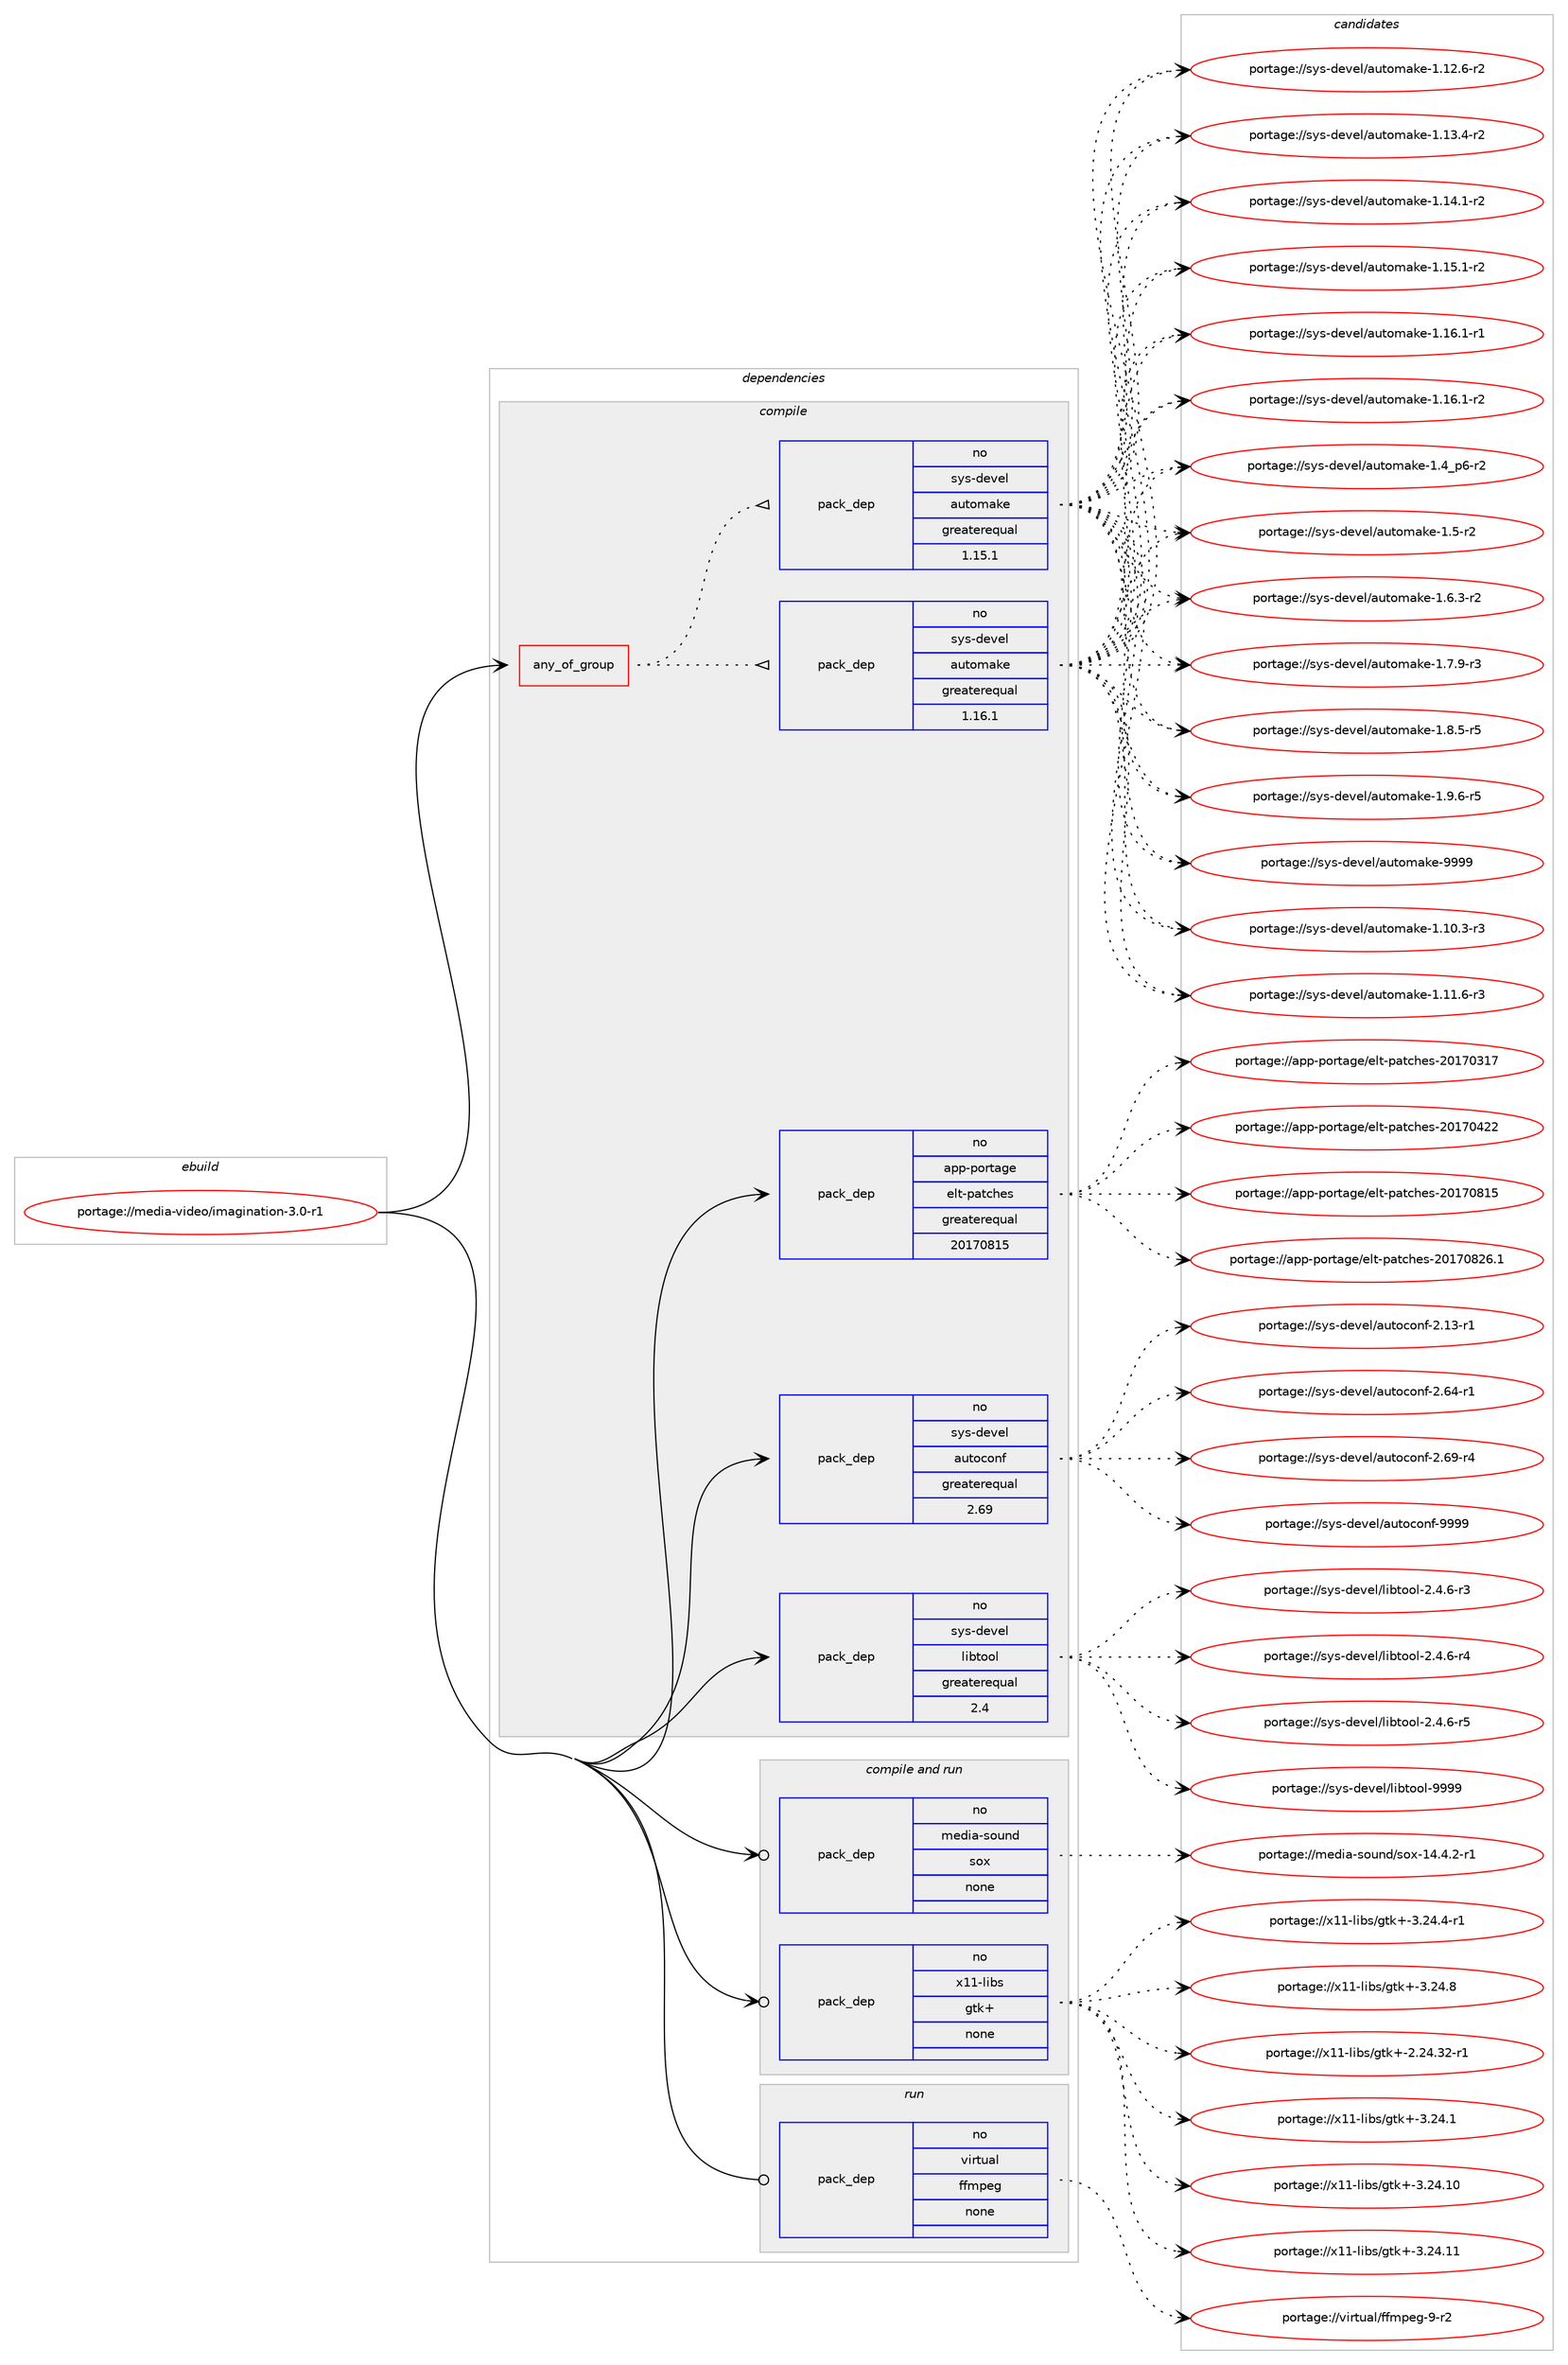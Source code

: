 digraph prolog {

# *************
# Graph options
# *************

newrank=true;
concentrate=true;
compound=true;
graph [rankdir=LR,fontname=Helvetica,fontsize=10,ranksep=1.5];#, ranksep=2.5, nodesep=0.2];
edge  [arrowhead=vee];
node  [fontname=Helvetica,fontsize=10];

# **********
# The ebuild
# **********

subgraph cluster_leftcol {
color=gray;
rank=same;
label=<<i>ebuild</i>>;
id [label="portage://media-video/imagination-3.0-r1", color=red, width=4, href="../media-video/imagination-3.0-r1.svg"];
}

# ****************
# The dependencies
# ****************

subgraph cluster_midcol {
color=gray;
label=<<i>dependencies</i>>;
subgraph cluster_compile {
fillcolor="#eeeeee";
style=filled;
label=<<i>compile</i>>;
subgraph any5436 {
dependency340706 [label=<<TABLE BORDER="0" CELLBORDER="1" CELLSPACING="0" CELLPADDING="4"><TR><TD CELLPADDING="10">any_of_group</TD></TR></TABLE>>, shape=none, color=red];subgraph pack250298 {
dependency340707 [label=<<TABLE BORDER="0" CELLBORDER="1" CELLSPACING="0" CELLPADDING="4" WIDTH="220"><TR><TD ROWSPAN="6" CELLPADDING="30">pack_dep</TD></TR><TR><TD WIDTH="110">no</TD></TR><TR><TD>sys-devel</TD></TR><TR><TD>automake</TD></TR><TR><TD>greaterequal</TD></TR><TR><TD>1.16.1</TD></TR></TABLE>>, shape=none, color=blue];
}
dependency340706:e -> dependency340707:w [weight=20,style="dotted",arrowhead="oinv"];
subgraph pack250299 {
dependency340708 [label=<<TABLE BORDER="0" CELLBORDER="1" CELLSPACING="0" CELLPADDING="4" WIDTH="220"><TR><TD ROWSPAN="6" CELLPADDING="30">pack_dep</TD></TR><TR><TD WIDTH="110">no</TD></TR><TR><TD>sys-devel</TD></TR><TR><TD>automake</TD></TR><TR><TD>greaterequal</TD></TR><TR><TD>1.15.1</TD></TR></TABLE>>, shape=none, color=blue];
}
dependency340706:e -> dependency340708:w [weight=20,style="dotted",arrowhead="oinv"];
}
id:e -> dependency340706:w [weight=20,style="solid",arrowhead="vee"];
subgraph pack250300 {
dependency340709 [label=<<TABLE BORDER="0" CELLBORDER="1" CELLSPACING="0" CELLPADDING="4" WIDTH="220"><TR><TD ROWSPAN="6" CELLPADDING="30">pack_dep</TD></TR><TR><TD WIDTH="110">no</TD></TR><TR><TD>app-portage</TD></TR><TR><TD>elt-patches</TD></TR><TR><TD>greaterequal</TD></TR><TR><TD>20170815</TD></TR></TABLE>>, shape=none, color=blue];
}
id:e -> dependency340709:w [weight=20,style="solid",arrowhead="vee"];
subgraph pack250301 {
dependency340710 [label=<<TABLE BORDER="0" CELLBORDER="1" CELLSPACING="0" CELLPADDING="4" WIDTH="220"><TR><TD ROWSPAN="6" CELLPADDING="30">pack_dep</TD></TR><TR><TD WIDTH="110">no</TD></TR><TR><TD>sys-devel</TD></TR><TR><TD>autoconf</TD></TR><TR><TD>greaterequal</TD></TR><TR><TD>2.69</TD></TR></TABLE>>, shape=none, color=blue];
}
id:e -> dependency340710:w [weight=20,style="solid",arrowhead="vee"];
subgraph pack250302 {
dependency340711 [label=<<TABLE BORDER="0" CELLBORDER="1" CELLSPACING="0" CELLPADDING="4" WIDTH="220"><TR><TD ROWSPAN="6" CELLPADDING="30">pack_dep</TD></TR><TR><TD WIDTH="110">no</TD></TR><TR><TD>sys-devel</TD></TR><TR><TD>libtool</TD></TR><TR><TD>greaterequal</TD></TR><TR><TD>2.4</TD></TR></TABLE>>, shape=none, color=blue];
}
id:e -> dependency340711:w [weight=20,style="solid",arrowhead="vee"];
}
subgraph cluster_compileandrun {
fillcolor="#eeeeee";
style=filled;
label=<<i>compile and run</i>>;
subgraph pack250303 {
dependency340712 [label=<<TABLE BORDER="0" CELLBORDER="1" CELLSPACING="0" CELLPADDING="4" WIDTH="220"><TR><TD ROWSPAN="6" CELLPADDING="30">pack_dep</TD></TR><TR><TD WIDTH="110">no</TD></TR><TR><TD>media-sound</TD></TR><TR><TD>sox</TD></TR><TR><TD>none</TD></TR><TR><TD></TD></TR></TABLE>>, shape=none, color=blue];
}
id:e -> dependency340712:w [weight=20,style="solid",arrowhead="odotvee"];
subgraph pack250304 {
dependency340713 [label=<<TABLE BORDER="0" CELLBORDER="1" CELLSPACING="0" CELLPADDING="4" WIDTH="220"><TR><TD ROWSPAN="6" CELLPADDING="30">pack_dep</TD></TR><TR><TD WIDTH="110">no</TD></TR><TR><TD>x11-libs</TD></TR><TR><TD>gtk+</TD></TR><TR><TD>none</TD></TR><TR><TD></TD></TR></TABLE>>, shape=none, color=blue];
}
id:e -> dependency340713:w [weight=20,style="solid",arrowhead="odotvee"];
}
subgraph cluster_run {
fillcolor="#eeeeee";
style=filled;
label=<<i>run</i>>;
subgraph pack250305 {
dependency340714 [label=<<TABLE BORDER="0" CELLBORDER="1" CELLSPACING="0" CELLPADDING="4" WIDTH="220"><TR><TD ROWSPAN="6" CELLPADDING="30">pack_dep</TD></TR><TR><TD WIDTH="110">no</TD></TR><TR><TD>virtual</TD></TR><TR><TD>ffmpeg</TD></TR><TR><TD>none</TD></TR><TR><TD></TD></TR></TABLE>>, shape=none, color=blue];
}
id:e -> dependency340714:w [weight=20,style="solid",arrowhead="odot"];
}
}

# **************
# The candidates
# **************

subgraph cluster_choices {
rank=same;
color=gray;
label=<<i>candidates</i>>;

subgraph choice250298 {
color=black;
nodesep=1;
choiceportage11512111545100101118101108479711711611110997107101454946494846514511451 [label="portage://sys-devel/automake-1.10.3-r3", color=red, width=4,href="../sys-devel/automake-1.10.3-r3.svg"];
choiceportage11512111545100101118101108479711711611110997107101454946494946544511451 [label="portage://sys-devel/automake-1.11.6-r3", color=red, width=4,href="../sys-devel/automake-1.11.6-r3.svg"];
choiceportage11512111545100101118101108479711711611110997107101454946495046544511450 [label="portage://sys-devel/automake-1.12.6-r2", color=red, width=4,href="../sys-devel/automake-1.12.6-r2.svg"];
choiceportage11512111545100101118101108479711711611110997107101454946495146524511450 [label="portage://sys-devel/automake-1.13.4-r2", color=red, width=4,href="../sys-devel/automake-1.13.4-r2.svg"];
choiceportage11512111545100101118101108479711711611110997107101454946495246494511450 [label="portage://sys-devel/automake-1.14.1-r2", color=red, width=4,href="../sys-devel/automake-1.14.1-r2.svg"];
choiceportage11512111545100101118101108479711711611110997107101454946495346494511450 [label="portage://sys-devel/automake-1.15.1-r2", color=red, width=4,href="../sys-devel/automake-1.15.1-r2.svg"];
choiceportage11512111545100101118101108479711711611110997107101454946495446494511449 [label="portage://sys-devel/automake-1.16.1-r1", color=red, width=4,href="../sys-devel/automake-1.16.1-r1.svg"];
choiceportage11512111545100101118101108479711711611110997107101454946495446494511450 [label="portage://sys-devel/automake-1.16.1-r2", color=red, width=4,href="../sys-devel/automake-1.16.1-r2.svg"];
choiceportage115121115451001011181011084797117116111109971071014549465295112544511450 [label="portage://sys-devel/automake-1.4_p6-r2", color=red, width=4,href="../sys-devel/automake-1.4_p6-r2.svg"];
choiceportage11512111545100101118101108479711711611110997107101454946534511450 [label="portage://sys-devel/automake-1.5-r2", color=red, width=4,href="../sys-devel/automake-1.5-r2.svg"];
choiceportage115121115451001011181011084797117116111109971071014549465446514511450 [label="portage://sys-devel/automake-1.6.3-r2", color=red, width=4,href="../sys-devel/automake-1.6.3-r2.svg"];
choiceportage115121115451001011181011084797117116111109971071014549465546574511451 [label="portage://sys-devel/automake-1.7.9-r3", color=red, width=4,href="../sys-devel/automake-1.7.9-r3.svg"];
choiceportage115121115451001011181011084797117116111109971071014549465646534511453 [label="portage://sys-devel/automake-1.8.5-r5", color=red, width=4,href="../sys-devel/automake-1.8.5-r5.svg"];
choiceportage115121115451001011181011084797117116111109971071014549465746544511453 [label="portage://sys-devel/automake-1.9.6-r5", color=red, width=4,href="../sys-devel/automake-1.9.6-r5.svg"];
choiceportage115121115451001011181011084797117116111109971071014557575757 [label="portage://sys-devel/automake-9999", color=red, width=4,href="../sys-devel/automake-9999.svg"];
dependency340707:e -> choiceportage11512111545100101118101108479711711611110997107101454946494846514511451:w [style=dotted,weight="100"];
dependency340707:e -> choiceportage11512111545100101118101108479711711611110997107101454946494946544511451:w [style=dotted,weight="100"];
dependency340707:e -> choiceportage11512111545100101118101108479711711611110997107101454946495046544511450:w [style=dotted,weight="100"];
dependency340707:e -> choiceportage11512111545100101118101108479711711611110997107101454946495146524511450:w [style=dotted,weight="100"];
dependency340707:e -> choiceportage11512111545100101118101108479711711611110997107101454946495246494511450:w [style=dotted,weight="100"];
dependency340707:e -> choiceportage11512111545100101118101108479711711611110997107101454946495346494511450:w [style=dotted,weight="100"];
dependency340707:e -> choiceportage11512111545100101118101108479711711611110997107101454946495446494511449:w [style=dotted,weight="100"];
dependency340707:e -> choiceportage11512111545100101118101108479711711611110997107101454946495446494511450:w [style=dotted,weight="100"];
dependency340707:e -> choiceportage115121115451001011181011084797117116111109971071014549465295112544511450:w [style=dotted,weight="100"];
dependency340707:e -> choiceportage11512111545100101118101108479711711611110997107101454946534511450:w [style=dotted,weight="100"];
dependency340707:e -> choiceportage115121115451001011181011084797117116111109971071014549465446514511450:w [style=dotted,weight="100"];
dependency340707:e -> choiceportage115121115451001011181011084797117116111109971071014549465546574511451:w [style=dotted,weight="100"];
dependency340707:e -> choiceportage115121115451001011181011084797117116111109971071014549465646534511453:w [style=dotted,weight="100"];
dependency340707:e -> choiceportage115121115451001011181011084797117116111109971071014549465746544511453:w [style=dotted,weight="100"];
dependency340707:e -> choiceportage115121115451001011181011084797117116111109971071014557575757:w [style=dotted,weight="100"];
}
subgraph choice250299 {
color=black;
nodesep=1;
choiceportage11512111545100101118101108479711711611110997107101454946494846514511451 [label="portage://sys-devel/automake-1.10.3-r3", color=red, width=4,href="../sys-devel/automake-1.10.3-r3.svg"];
choiceportage11512111545100101118101108479711711611110997107101454946494946544511451 [label="portage://sys-devel/automake-1.11.6-r3", color=red, width=4,href="../sys-devel/automake-1.11.6-r3.svg"];
choiceportage11512111545100101118101108479711711611110997107101454946495046544511450 [label="portage://sys-devel/automake-1.12.6-r2", color=red, width=4,href="../sys-devel/automake-1.12.6-r2.svg"];
choiceportage11512111545100101118101108479711711611110997107101454946495146524511450 [label="portage://sys-devel/automake-1.13.4-r2", color=red, width=4,href="../sys-devel/automake-1.13.4-r2.svg"];
choiceportage11512111545100101118101108479711711611110997107101454946495246494511450 [label="portage://sys-devel/automake-1.14.1-r2", color=red, width=4,href="../sys-devel/automake-1.14.1-r2.svg"];
choiceportage11512111545100101118101108479711711611110997107101454946495346494511450 [label="portage://sys-devel/automake-1.15.1-r2", color=red, width=4,href="../sys-devel/automake-1.15.1-r2.svg"];
choiceportage11512111545100101118101108479711711611110997107101454946495446494511449 [label="portage://sys-devel/automake-1.16.1-r1", color=red, width=4,href="../sys-devel/automake-1.16.1-r1.svg"];
choiceportage11512111545100101118101108479711711611110997107101454946495446494511450 [label="portage://sys-devel/automake-1.16.1-r2", color=red, width=4,href="../sys-devel/automake-1.16.1-r2.svg"];
choiceportage115121115451001011181011084797117116111109971071014549465295112544511450 [label="portage://sys-devel/automake-1.4_p6-r2", color=red, width=4,href="../sys-devel/automake-1.4_p6-r2.svg"];
choiceportage11512111545100101118101108479711711611110997107101454946534511450 [label="portage://sys-devel/automake-1.5-r2", color=red, width=4,href="../sys-devel/automake-1.5-r2.svg"];
choiceportage115121115451001011181011084797117116111109971071014549465446514511450 [label="portage://sys-devel/automake-1.6.3-r2", color=red, width=4,href="../sys-devel/automake-1.6.3-r2.svg"];
choiceportage115121115451001011181011084797117116111109971071014549465546574511451 [label="portage://sys-devel/automake-1.7.9-r3", color=red, width=4,href="../sys-devel/automake-1.7.9-r3.svg"];
choiceportage115121115451001011181011084797117116111109971071014549465646534511453 [label="portage://sys-devel/automake-1.8.5-r5", color=red, width=4,href="../sys-devel/automake-1.8.5-r5.svg"];
choiceportage115121115451001011181011084797117116111109971071014549465746544511453 [label="portage://sys-devel/automake-1.9.6-r5", color=red, width=4,href="../sys-devel/automake-1.9.6-r5.svg"];
choiceportage115121115451001011181011084797117116111109971071014557575757 [label="portage://sys-devel/automake-9999", color=red, width=4,href="../sys-devel/automake-9999.svg"];
dependency340708:e -> choiceportage11512111545100101118101108479711711611110997107101454946494846514511451:w [style=dotted,weight="100"];
dependency340708:e -> choiceportage11512111545100101118101108479711711611110997107101454946494946544511451:w [style=dotted,weight="100"];
dependency340708:e -> choiceportage11512111545100101118101108479711711611110997107101454946495046544511450:w [style=dotted,weight="100"];
dependency340708:e -> choiceportage11512111545100101118101108479711711611110997107101454946495146524511450:w [style=dotted,weight="100"];
dependency340708:e -> choiceportage11512111545100101118101108479711711611110997107101454946495246494511450:w [style=dotted,weight="100"];
dependency340708:e -> choiceportage11512111545100101118101108479711711611110997107101454946495346494511450:w [style=dotted,weight="100"];
dependency340708:e -> choiceportage11512111545100101118101108479711711611110997107101454946495446494511449:w [style=dotted,weight="100"];
dependency340708:e -> choiceportage11512111545100101118101108479711711611110997107101454946495446494511450:w [style=dotted,weight="100"];
dependency340708:e -> choiceportage115121115451001011181011084797117116111109971071014549465295112544511450:w [style=dotted,weight="100"];
dependency340708:e -> choiceportage11512111545100101118101108479711711611110997107101454946534511450:w [style=dotted,weight="100"];
dependency340708:e -> choiceportage115121115451001011181011084797117116111109971071014549465446514511450:w [style=dotted,weight="100"];
dependency340708:e -> choiceportage115121115451001011181011084797117116111109971071014549465546574511451:w [style=dotted,weight="100"];
dependency340708:e -> choiceportage115121115451001011181011084797117116111109971071014549465646534511453:w [style=dotted,weight="100"];
dependency340708:e -> choiceportage115121115451001011181011084797117116111109971071014549465746544511453:w [style=dotted,weight="100"];
dependency340708:e -> choiceportage115121115451001011181011084797117116111109971071014557575757:w [style=dotted,weight="100"];
}
subgraph choice250300 {
color=black;
nodesep=1;
choiceportage97112112451121111141169710310147101108116451129711699104101115455048495548514955 [label="portage://app-portage/elt-patches-20170317", color=red, width=4,href="../app-portage/elt-patches-20170317.svg"];
choiceportage97112112451121111141169710310147101108116451129711699104101115455048495548525050 [label="portage://app-portage/elt-patches-20170422", color=red, width=4,href="../app-portage/elt-patches-20170422.svg"];
choiceportage97112112451121111141169710310147101108116451129711699104101115455048495548564953 [label="portage://app-portage/elt-patches-20170815", color=red, width=4,href="../app-portage/elt-patches-20170815.svg"];
choiceportage971121124511211111411697103101471011081164511297116991041011154550484955485650544649 [label="portage://app-portage/elt-patches-20170826.1", color=red, width=4,href="../app-portage/elt-patches-20170826.1.svg"];
dependency340709:e -> choiceportage97112112451121111141169710310147101108116451129711699104101115455048495548514955:w [style=dotted,weight="100"];
dependency340709:e -> choiceportage97112112451121111141169710310147101108116451129711699104101115455048495548525050:w [style=dotted,weight="100"];
dependency340709:e -> choiceportage97112112451121111141169710310147101108116451129711699104101115455048495548564953:w [style=dotted,weight="100"];
dependency340709:e -> choiceportage971121124511211111411697103101471011081164511297116991041011154550484955485650544649:w [style=dotted,weight="100"];
}
subgraph choice250301 {
color=black;
nodesep=1;
choiceportage1151211154510010111810110847971171161119911111010245504649514511449 [label="portage://sys-devel/autoconf-2.13-r1", color=red, width=4,href="../sys-devel/autoconf-2.13-r1.svg"];
choiceportage1151211154510010111810110847971171161119911111010245504654524511449 [label="portage://sys-devel/autoconf-2.64-r1", color=red, width=4,href="../sys-devel/autoconf-2.64-r1.svg"];
choiceportage1151211154510010111810110847971171161119911111010245504654574511452 [label="portage://sys-devel/autoconf-2.69-r4", color=red, width=4,href="../sys-devel/autoconf-2.69-r4.svg"];
choiceportage115121115451001011181011084797117116111991111101024557575757 [label="portage://sys-devel/autoconf-9999", color=red, width=4,href="../sys-devel/autoconf-9999.svg"];
dependency340710:e -> choiceportage1151211154510010111810110847971171161119911111010245504649514511449:w [style=dotted,weight="100"];
dependency340710:e -> choiceportage1151211154510010111810110847971171161119911111010245504654524511449:w [style=dotted,weight="100"];
dependency340710:e -> choiceportage1151211154510010111810110847971171161119911111010245504654574511452:w [style=dotted,weight="100"];
dependency340710:e -> choiceportage115121115451001011181011084797117116111991111101024557575757:w [style=dotted,weight="100"];
}
subgraph choice250302 {
color=black;
nodesep=1;
choiceportage1151211154510010111810110847108105981161111111084550465246544511451 [label="portage://sys-devel/libtool-2.4.6-r3", color=red, width=4,href="../sys-devel/libtool-2.4.6-r3.svg"];
choiceportage1151211154510010111810110847108105981161111111084550465246544511452 [label="portage://sys-devel/libtool-2.4.6-r4", color=red, width=4,href="../sys-devel/libtool-2.4.6-r4.svg"];
choiceportage1151211154510010111810110847108105981161111111084550465246544511453 [label="portage://sys-devel/libtool-2.4.6-r5", color=red, width=4,href="../sys-devel/libtool-2.4.6-r5.svg"];
choiceportage1151211154510010111810110847108105981161111111084557575757 [label="portage://sys-devel/libtool-9999", color=red, width=4,href="../sys-devel/libtool-9999.svg"];
dependency340711:e -> choiceportage1151211154510010111810110847108105981161111111084550465246544511451:w [style=dotted,weight="100"];
dependency340711:e -> choiceportage1151211154510010111810110847108105981161111111084550465246544511452:w [style=dotted,weight="100"];
dependency340711:e -> choiceportage1151211154510010111810110847108105981161111111084550465246544511453:w [style=dotted,weight="100"];
dependency340711:e -> choiceportage1151211154510010111810110847108105981161111111084557575757:w [style=dotted,weight="100"];
}
subgraph choice250303 {
color=black;
nodesep=1;
choiceportage109101100105974511511111711010047115111120454952465246504511449 [label="portage://media-sound/sox-14.4.2-r1", color=red, width=4,href="../media-sound/sox-14.4.2-r1.svg"];
dependency340712:e -> choiceportage109101100105974511511111711010047115111120454952465246504511449:w [style=dotted,weight="100"];
}
subgraph choice250304 {
color=black;
nodesep=1;
choiceportage12049494510810598115471031161074345504650524651504511449 [label="portage://x11-libs/gtk+-2.24.32-r1", color=red, width=4,href="../x11-libs/gtk+-2.24.32-r1.svg"];
choiceportage12049494510810598115471031161074345514650524649 [label="portage://x11-libs/gtk+-3.24.1", color=red, width=4,href="../x11-libs/gtk+-3.24.1.svg"];
choiceportage1204949451081059811547103116107434551465052464948 [label="portage://x11-libs/gtk+-3.24.10", color=red, width=4,href="../x11-libs/gtk+-3.24.10.svg"];
choiceportage1204949451081059811547103116107434551465052464949 [label="portage://x11-libs/gtk+-3.24.11", color=red, width=4,href="../x11-libs/gtk+-3.24.11.svg"];
choiceportage120494945108105981154710311610743455146505246524511449 [label="portage://x11-libs/gtk+-3.24.4-r1", color=red, width=4,href="../x11-libs/gtk+-3.24.4-r1.svg"];
choiceportage12049494510810598115471031161074345514650524656 [label="portage://x11-libs/gtk+-3.24.8", color=red, width=4,href="../x11-libs/gtk+-3.24.8.svg"];
dependency340713:e -> choiceportage12049494510810598115471031161074345504650524651504511449:w [style=dotted,weight="100"];
dependency340713:e -> choiceportage12049494510810598115471031161074345514650524649:w [style=dotted,weight="100"];
dependency340713:e -> choiceportage1204949451081059811547103116107434551465052464948:w [style=dotted,weight="100"];
dependency340713:e -> choiceportage1204949451081059811547103116107434551465052464949:w [style=dotted,weight="100"];
dependency340713:e -> choiceportage120494945108105981154710311610743455146505246524511449:w [style=dotted,weight="100"];
dependency340713:e -> choiceportage12049494510810598115471031161074345514650524656:w [style=dotted,weight="100"];
}
subgraph choice250305 {
color=black;
nodesep=1;
choiceportage118105114116117971084710210210911210110345574511450 [label="portage://virtual/ffmpeg-9-r2", color=red, width=4,href="../virtual/ffmpeg-9-r2.svg"];
dependency340714:e -> choiceportage118105114116117971084710210210911210110345574511450:w [style=dotted,weight="100"];
}
}

}
